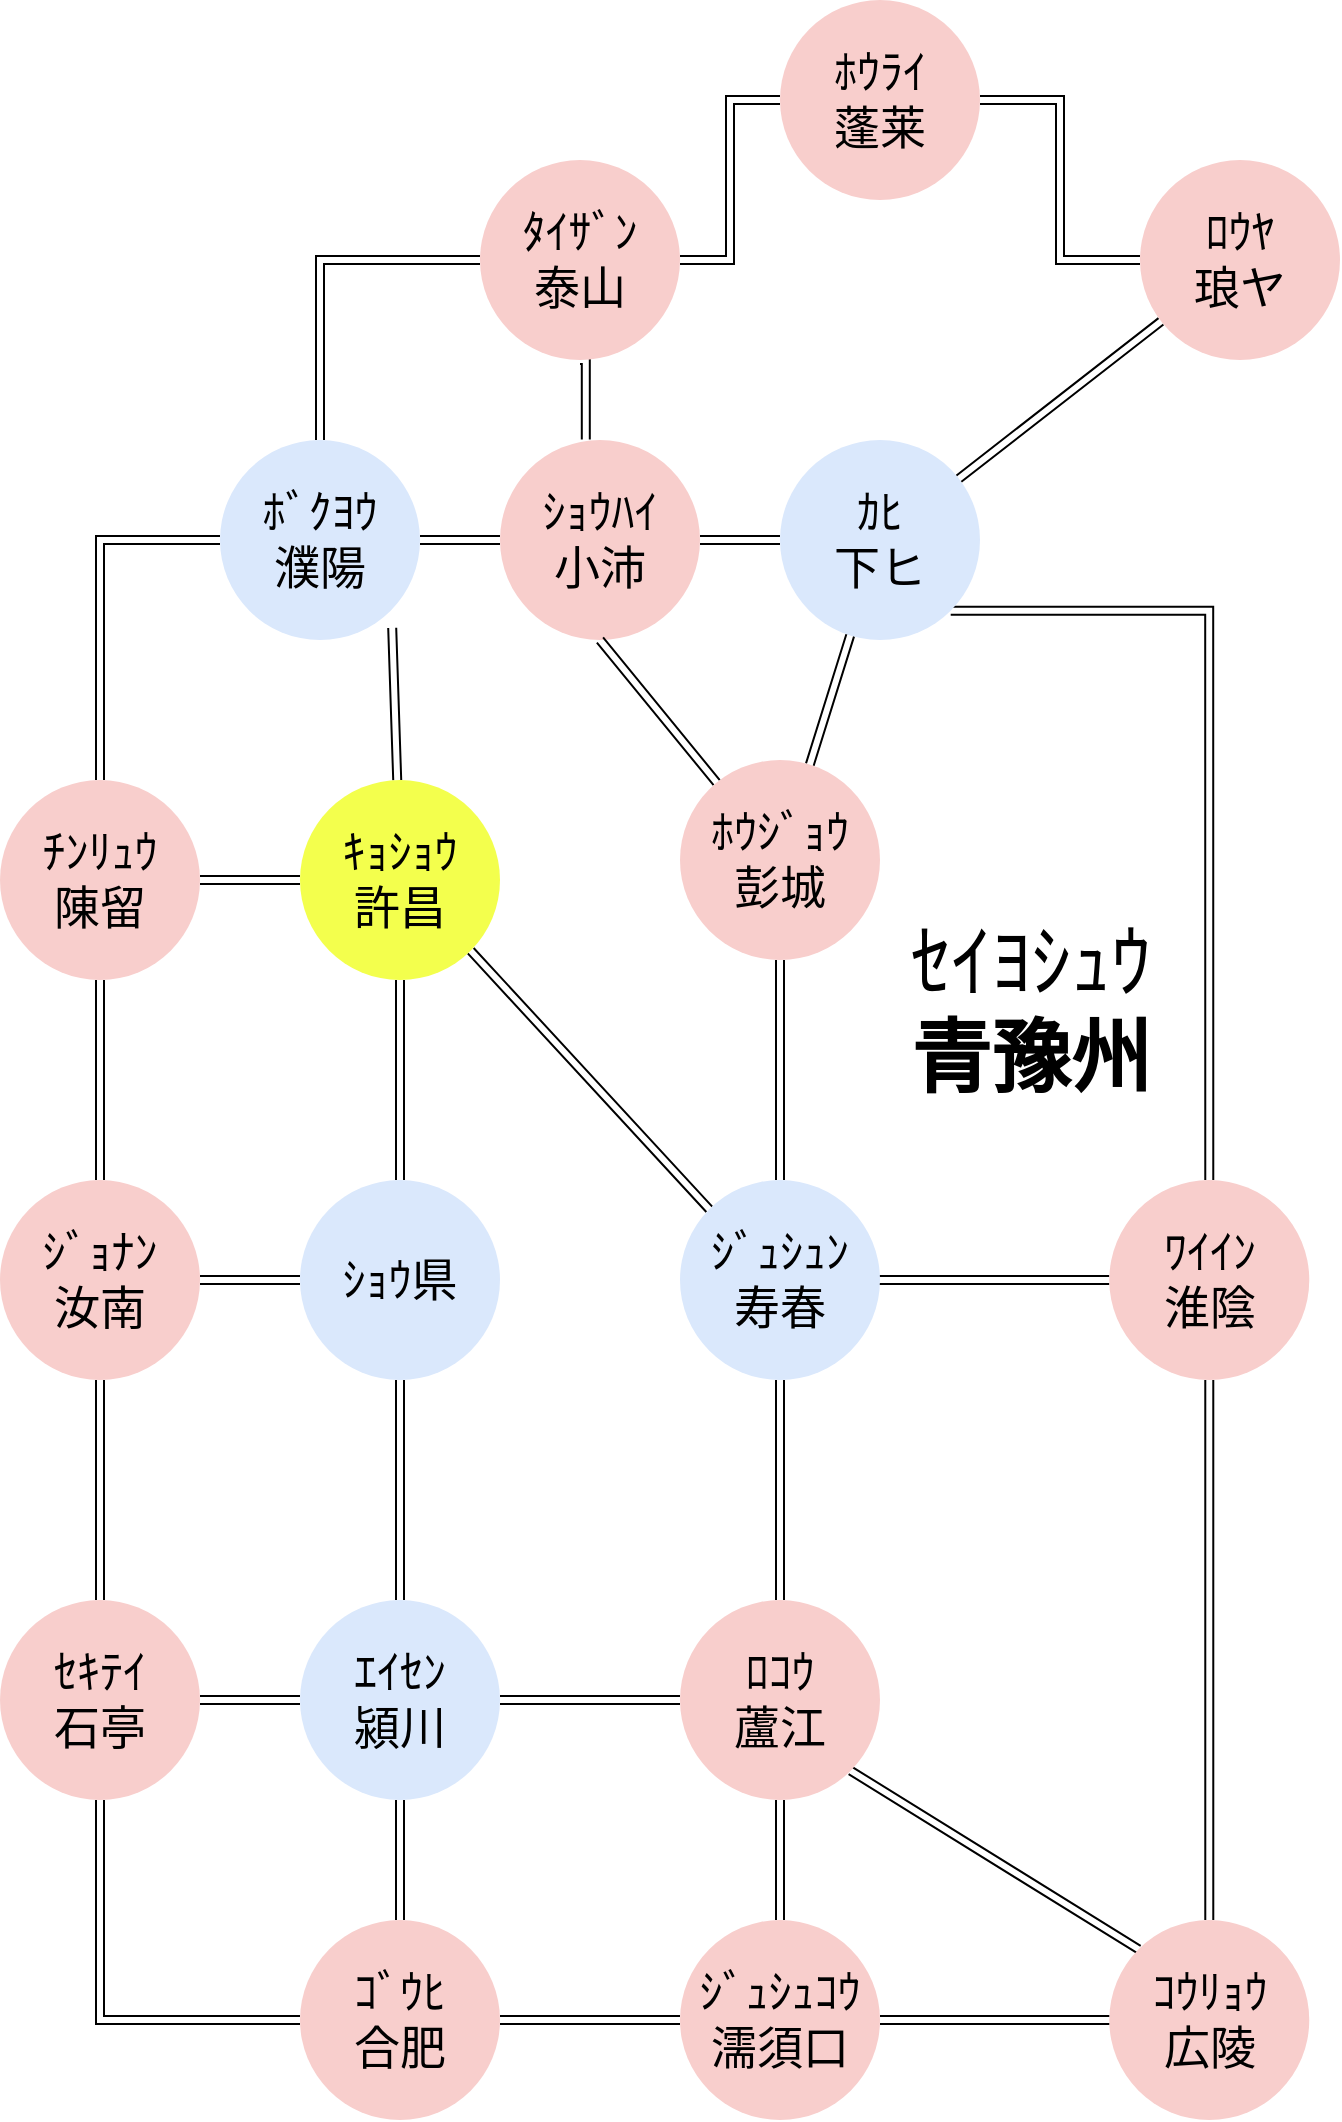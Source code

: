 <mxfile version="15.5.5"><diagram id="FrtqFYCzceBzHz2aMpZz" name="Page-1"><mxGraphModel dx="1924" dy="1024" grid="1" gridSize="10" guides="1" tooltips="1" connect="1" arrows="1" fold="1" page="1" pageScale="1" pageWidth="3300" pageHeight="2339" math="0" shadow="0"><root><mxCell id="0"/><mxCell id="1" parent="0"/><mxCell id="JxbpR_se53YQRVuQbODm-62" value="&lt;font&gt;ｾｲﾖｼｭｳ&lt;br style=&quot;font-size: 40px&quot;&gt;&lt;b&gt;青豫州&lt;/b&gt;&lt;/font&gt;" style="text;html=1;align=center;verticalAlign=middle;resizable=0;points=[];autosize=1;strokeColor=none;fillColor=none;fontSize=40;horizontal=1;fontFamily=Georgia;" vertex="1" parent="1"><mxGeometry x="2360" y="730" width="110" height="130" as="geometry"/></mxCell><mxCell id="JxbpR_se53YQRVuQbODm-63" style="shape=link;rounded=0;orthogonalLoop=1;jettySize=auto;html=1;entryX=0.861;entryY=0.939;entryDx=0;entryDy=0;entryPerimeter=0;" edge="1" parent="1" source="JxbpR_se53YQRVuQbODm-66" target="JxbpR_se53YQRVuQbODm-79"><mxGeometry relative="1" as="geometry"/></mxCell><mxCell id="JxbpR_se53YQRVuQbODm-65" style="shape=link;rounded=0;orthogonalLoop=1;jettySize=auto;html=1;exitX=1;exitY=1;exitDx=0;exitDy=0;entryX=0;entryY=0;entryDx=0;entryDy=0;" edge="1" parent="1" source="JxbpR_se53YQRVuQbODm-66" target="JxbpR_se53YQRVuQbODm-82"><mxGeometry relative="1" as="geometry"/></mxCell><mxCell id="JxbpR_se53YQRVuQbODm-68" value="" style="edgeStyle=orthogonalEdgeStyle;shape=link;rounded=0;orthogonalLoop=1;jettySize=auto;html=1;" edge="1" parent="1" source="JxbpR_se53YQRVuQbODm-70" target="JxbpR_se53YQRVuQbODm-98"><mxGeometry relative="1" as="geometry"/></mxCell><mxCell id="JxbpR_se53YQRVuQbODm-129" style="edgeStyle=orthogonalEdgeStyle;shape=link;rounded=0;orthogonalLoop=1;jettySize=auto;html=1;exitX=1;exitY=1;exitDx=0;exitDy=0;entryX=0.5;entryY=0;entryDx=0;entryDy=0;" edge="1" parent="1" source="JxbpR_se53YQRVuQbODm-70" target="JxbpR_se53YQRVuQbODm-89"><mxGeometry relative="1" as="geometry"/></mxCell><mxCell id="JxbpR_se53YQRVuQbODm-70" value="ｶﾋ&lt;br&gt;下ヒ" style="ellipse;whiteSpace=wrap;html=1;aspect=fixed;fillColor=#dae8fc;strokeColor=none;fontSize=23;fontStyle=0;sketch=0;shadow=0;" vertex="1" parent="1"><mxGeometry x="2290" y="510" width="100" height="100" as="geometry"/></mxCell><mxCell id="JxbpR_se53YQRVuQbODm-71" value="" style="shape=link;rounded=0;orthogonalLoop=1;jettySize=auto;html=1;" edge="1" parent="1" source="JxbpR_se53YQRVuQbODm-72" target="JxbpR_se53YQRVuQbODm-70"><mxGeometry relative="1" as="geometry"/></mxCell><mxCell id="JxbpR_se53YQRVuQbODm-72" value="ﾛｳﾔ&lt;br&gt;琅ヤ" style="ellipse;whiteSpace=wrap;html=1;aspect=fixed;fillColor=#f8cecc;strokeColor=none;fontSize=23;fontStyle=0;sketch=0;shadow=0;" vertex="1" parent="1"><mxGeometry x="2470" y="370" width="100" height="100" as="geometry"/></mxCell><mxCell id="JxbpR_se53YQRVuQbODm-74" value="" style="edgeStyle=orthogonalEdgeStyle;shape=link;rounded=0;orthogonalLoop=1;jettySize=auto;html=1;" edge="1" parent="1" source="JxbpR_se53YQRVuQbODm-76" target="JxbpR_se53YQRVuQbODm-107"><mxGeometry relative="1" as="geometry"/></mxCell><mxCell id="JxbpR_se53YQRVuQbODm-75" style="edgeStyle=orthogonalEdgeStyle;shape=link;rounded=0;orthogonalLoop=1;jettySize=auto;html=1;" edge="1" parent="1" source="JxbpR_se53YQRVuQbODm-76" target="JxbpR_se53YQRVuQbODm-94"><mxGeometry relative="1" as="geometry"/></mxCell><mxCell id="JxbpR_se53YQRVuQbODm-124" style="edgeStyle=orthogonalEdgeStyle;shape=link;rounded=0;orthogonalLoop=1;jettySize=auto;html=1;entryX=0.5;entryY=1;entryDx=0;entryDy=0;" edge="1" parent="1" source="JxbpR_se53YQRVuQbODm-76" target="JxbpR_se53YQRVuQbODm-80"><mxGeometry relative="1" as="geometry"/></mxCell><mxCell id="JxbpR_se53YQRVuQbODm-76" value="ｴｲｾﾝ&lt;br&gt;潁川" style="ellipse;whiteSpace=wrap;html=1;aspect=fixed;fillColor=#dae8fc;strokeColor=none;fontSize=23;fontStyle=0;sketch=0;shadow=0;" vertex="1" parent="1"><mxGeometry x="2050" y="1090" width="100" height="100" as="geometry"/></mxCell><mxCell id="JxbpR_se53YQRVuQbODm-77" value="" style="edgeStyle=orthogonalEdgeStyle;shape=link;rounded=0;orthogonalLoop=1;jettySize=auto;html=1;" edge="1" parent="1" source="JxbpR_se53YQRVuQbODm-79" target="JxbpR_se53YQRVuQbODm-98"><mxGeometry relative="1" as="geometry"/></mxCell><mxCell id="JxbpR_se53YQRVuQbODm-78" style="edgeStyle=orthogonalEdgeStyle;shape=link;rounded=0;orthogonalLoop=1;jettySize=auto;html=1;" edge="1" parent="1" source="JxbpR_se53YQRVuQbODm-79" target="JxbpR_se53YQRVuQbODm-112"><mxGeometry relative="1" as="geometry"/></mxCell><mxCell id="JxbpR_se53YQRVuQbODm-79" value="ﾎﾞｸﾖｳ&lt;br&gt;濮陽" style="ellipse;whiteSpace=wrap;html=1;aspect=fixed;fillColor=#dae8fc;strokeColor=none;fontSize=23;fontStyle=0;sketch=0;shadow=0;" vertex="1" parent="1"><mxGeometry x="2010" y="510" width="100" height="100" as="geometry"/></mxCell><mxCell id="JxbpR_se53YQRVuQbODm-120" style="edgeStyle=orthogonalEdgeStyle;shape=link;rounded=0;orthogonalLoop=1;jettySize=auto;html=1;" edge="1" parent="1" source="JxbpR_se53YQRVuQbODm-80" target="JxbpR_se53YQRVuQbODm-66"><mxGeometry relative="1" as="geometry"/></mxCell><mxCell id="JxbpR_se53YQRVuQbODm-80" value="ｼｮｳ県" style="ellipse;whiteSpace=wrap;html=1;aspect=fixed;fillColor=#dae8fc;strokeColor=none;fontSize=23;fontStyle=0;sketch=0;shadow=0;" vertex="1" parent="1"><mxGeometry x="2050" y="880" width="100" height="100" as="geometry"/></mxCell><mxCell id="JxbpR_se53YQRVuQbODm-128" style="edgeStyle=none;shape=link;rounded=0;orthogonalLoop=1;jettySize=auto;html=1;entryX=0;entryY=0.5;entryDx=0;entryDy=0;" edge="1" parent="1" target="JxbpR_se53YQRVuQbODm-89"><mxGeometry relative="1" as="geometry"><mxPoint x="2264.64" y="930" as="sourcePoint"/></mxGeometry></mxCell><mxCell id="JxbpR_se53YQRVuQbODm-82" value="ｼﾞｭｼｭﾝ&lt;br&gt;寿春" style="ellipse;whiteSpace=wrap;html=1;aspect=fixed;fillColor=#dae8fc;strokeColor=none;fontSize=23;fontStyle=0;sketch=0;shadow=0;" vertex="1" parent="1"><mxGeometry x="2240" y="880" width="100" height="100" as="geometry"/></mxCell><mxCell id="JxbpR_se53YQRVuQbODm-83" value="" style="edgeStyle=orthogonalEdgeStyle;rounded=0;orthogonalLoop=1;jettySize=auto;html=1;shape=link;" edge="1" parent="1" source="JxbpR_se53YQRVuQbODm-85" target="JxbpR_se53YQRVuQbODm-72"><mxGeometry relative="1" as="geometry"/></mxCell><mxCell id="JxbpR_se53YQRVuQbODm-84" value="" style="edgeStyle=orthogonalEdgeStyle;shape=link;rounded=0;orthogonalLoop=1;jettySize=auto;html=1;" edge="1" parent="1" source="JxbpR_se53YQRVuQbODm-85" target="JxbpR_se53YQRVuQbODm-101"><mxGeometry relative="1" as="geometry"/></mxCell><mxCell id="JxbpR_se53YQRVuQbODm-85" value="ﾎｳﾗｲ&lt;br&gt;蓬莱" style="ellipse;whiteSpace=wrap;html=1;aspect=fixed;fillColor=#f8cecc;strokeColor=none;fontSize=23;fontStyle=0;sketch=0;shadow=0;" vertex="1" parent="1"><mxGeometry x="2290" y="290" width="100" height="100" as="geometry"/></mxCell><mxCell id="JxbpR_se53YQRVuQbODm-86" style="shape=link;rounded=0;orthogonalLoop=1;jettySize=auto;html=1;exitX=0;exitY=0;exitDx=0;exitDy=0;entryX=1;entryY=1;entryDx=0;entryDy=0;" edge="1" parent="1" source="JxbpR_se53YQRVuQbODm-87" target="JxbpR_se53YQRVuQbODm-94"><mxGeometry relative="1" as="geometry"/></mxCell><mxCell id="JxbpR_se53YQRVuQbODm-127" style="edgeStyle=none;shape=link;rounded=0;orthogonalLoop=1;jettySize=auto;html=1;entryX=0.5;entryY=1;entryDx=0;entryDy=0;" edge="1" parent="1" source="JxbpR_se53YQRVuQbODm-87" target="JxbpR_se53YQRVuQbODm-89"><mxGeometry relative="1" as="geometry"/></mxCell><mxCell id="JxbpR_se53YQRVuQbODm-87" value="ｺｳﾘｮｳ&lt;br&gt;広陵" style="ellipse;whiteSpace=wrap;html=1;aspect=fixed;fillColor=#f8cecc;strokeColor=none;fontSize=23;fontStyle=0;sketch=0;shadow=0;" vertex="1" parent="1"><mxGeometry x="2454.64" y="1250" width="100" height="100" as="geometry"/></mxCell><mxCell id="JxbpR_se53YQRVuQbODm-89" value="ﾜｲｲﾝ&lt;br&gt;淮陰" style="ellipse;whiteSpace=wrap;html=1;aspect=fixed;fillColor=#f8cecc;strokeColor=none;fontSize=23;fontStyle=0;sketch=0;shadow=0;" vertex="1" parent="1"><mxGeometry x="2454.64" y="880" width="100" height="100" as="geometry"/></mxCell><mxCell id="JxbpR_se53YQRVuQbODm-90" style="edgeStyle=orthogonalEdgeStyle;shape=link;rounded=0;orthogonalLoop=1;jettySize=auto;html=1;entryX=0;entryY=0.5;entryDx=0;entryDy=0;" edge="1" parent="1" source="JxbpR_se53YQRVuQbODm-92" target="JxbpR_se53YQRVuQbODm-87"><mxGeometry relative="1" as="geometry"/></mxCell><mxCell id="JxbpR_se53YQRVuQbODm-131" style="edgeStyle=orthogonalEdgeStyle;shape=link;rounded=0;orthogonalLoop=1;jettySize=auto;html=1;entryX=0.5;entryY=1;entryDx=0;entryDy=0;" edge="1" parent="1" source="JxbpR_se53YQRVuQbODm-92" target="JxbpR_se53YQRVuQbODm-94"><mxGeometry relative="1" as="geometry"/></mxCell><mxCell id="JxbpR_se53YQRVuQbODm-92" value="ｼﾞｭｼｭｺｳ&lt;br&gt;濡須口" style="ellipse;whiteSpace=wrap;html=1;aspect=fixed;fillColor=#f8cecc;strokeColor=none;fontSize=23;fontStyle=0;sketch=0;shadow=0;" vertex="1" parent="1"><mxGeometry x="2240" y="1250" width="100" height="100" as="geometry"/></mxCell><mxCell id="JxbpR_se53YQRVuQbODm-130" style="edgeStyle=orthogonalEdgeStyle;shape=link;rounded=0;orthogonalLoop=1;jettySize=auto;html=1;entryX=0.5;entryY=1;entryDx=0;entryDy=0;" edge="1" parent="1" source="JxbpR_se53YQRVuQbODm-94" target="JxbpR_se53YQRVuQbODm-82"><mxGeometry relative="1" as="geometry"/></mxCell><mxCell id="JxbpR_se53YQRVuQbODm-94" value="ﾛｺｳ&lt;br&gt;蘆江" style="ellipse;whiteSpace=wrap;html=1;aspect=fixed;fillColor=#f8cecc;strokeColor=none;fontSize=23;fontStyle=0;sketch=0;shadow=0;" vertex="1" parent="1"><mxGeometry x="2240" y="1090" width="100" height="100" as="geometry"/></mxCell><mxCell id="JxbpR_se53YQRVuQbODm-95" style="edgeStyle=orthogonalEdgeStyle;shape=link;rounded=0;orthogonalLoop=1;jettySize=auto;html=1;entryX=0.5;entryY=0;entryDx=0;entryDy=0;" edge="1" parent="1" source="JxbpR_se53YQRVuQbODm-96" target="JxbpR_se53YQRVuQbODm-82"><mxGeometry relative="1" as="geometry"/></mxCell><mxCell id="JxbpR_se53YQRVuQbODm-98" value="ｼｮｳﾊｲ&lt;br&gt;小沛" style="ellipse;whiteSpace=wrap;html=1;aspect=fixed;fillColor=#f8cecc;strokeColor=none;fontSize=23;fontStyle=0;sketch=0;shadow=0;" vertex="1" parent="1"><mxGeometry x="2150" y="510" width="100" height="100" as="geometry"/></mxCell><mxCell id="JxbpR_se53YQRVuQbODm-99" value="" style="edgeStyle=orthogonalEdgeStyle;shape=link;rounded=0;orthogonalLoop=1;jettySize=auto;html=1;" edge="1" parent="1" source="JxbpR_se53YQRVuQbODm-101" target="JxbpR_se53YQRVuQbODm-79"><mxGeometry relative="1" as="geometry"><Array as="points"><mxPoint x="2060" y="420"/></Array></mxGeometry></mxCell><mxCell id="JxbpR_se53YQRVuQbODm-113" style="edgeStyle=orthogonalEdgeStyle;rounded=0;orthogonalLoop=1;jettySize=auto;html=1;exitX=0.5;exitY=1;exitDx=0;exitDy=0;entryX=0.429;entryY=-0.003;entryDx=0;entryDy=0;entryPerimeter=0;shape=link;" edge="1" parent="1" source="JxbpR_se53YQRVuQbODm-101" target="JxbpR_se53YQRVuQbODm-98"><mxGeometry relative="1" as="geometry"/></mxCell><mxCell id="JxbpR_se53YQRVuQbODm-101" value="ﾀｲｻﾞﾝ&lt;br&gt;泰山" style="ellipse;whiteSpace=wrap;html=1;aspect=fixed;fillColor=#f8cecc;strokeColor=none;fontSize=23;fontStyle=0;sketch=0;shadow=0;" vertex="1" parent="1"><mxGeometry x="2140" y="370" width="100" height="100" as="geometry"/></mxCell><mxCell id="JxbpR_se53YQRVuQbODm-102" style="edgeStyle=orthogonalEdgeStyle;shape=link;rounded=0;orthogonalLoop=1;jettySize=auto;html=1;" edge="1" parent="1" source="JxbpR_se53YQRVuQbODm-104" target="JxbpR_se53YQRVuQbODm-92"><mxGeometry relative="1" as="geometry"/></mxCell><mxCell id="JxbpR_se53YQRVuQbODm-123" style="edgeStyle=orthogonalEdgeStyle;shape=link;rounded=0;orthogonalLoop=1;jettySize=auto;html=1;entryX=0.5;entryY=1;entryDx=0;entryDy=0;" edge="1" parent="1" source="JxbpR_se53YQRVuQbODm-104" target="JxbpR_se53YQRVuQbODm-76"><mxGeometry relative="1" as="geometry"/></mxCell><mxCell id="JxbpR_se53YQRVuQbODm-104" value="ｺﾞｳﾋ&lt;br&gt;合肥" style="ellipse;whiteSpace=wrap;html=1;aspect=fixed;fillColor=#f8cecc;strokeColor=none;fontSize=23;fontStyle=0;sketch=0;shadow=0;" vertex="1" parent="1"><mxGeometry x="2050" y="1250" width="100" height="100" as="geometry"/></mxCell><mxCell id="JxbpR_se53YQRVuQbODm-106" style="edgeStyle=orthogonalEdgeStyle;shape=link;rounded=0;orthogonalLoop=1;jettySize=auto;html=1;entryX=0;entryY=0.5;entryDx=0;entryDy=0;" edge="1" parent="1" source="JxbpR_se53YQRVuQbODm-107" target="JxbpR_se53YQRVuQbODm-104"><mxGeometry relative="1" as="geometry"><Array as="points"><mxPoint x="1950" y="1300"/></Array></mxGeometry></mxCell><mxCell id="JxbpR_se53YQRVuQbODm-122" style="edgeStyle=orthogonalEdgeStyle;shape=link;rounded=0;orthogonalLoop=1;jettySize=auto;html=1;entryX=0.5;entryY=1;entryDx=0;entryDy=0;" edge="1" parent="1" source="JxbpR_se53YQRVuQbODm-107" target="JxbpR_se53YQRVuQbODm-109"><mxGeometry relative="1" as="geometry"/></mxCell><mxCell id="JxbpR_se53YQRVuQbODm-107" value="ｾｷﾃｲ&lt;br&gt;石亭" style="ellipse;whiteSpace=wrap;html=1;aspect=fixed;fillColor=#f8cecc;strokeColor=none;fontSize=23;fontStyle=0;sketch=0;shadow=0;" vertex="1" parent="1"><mxGeometry x="1900" y="1090" width="100" height="100" as="geometry"/></mxCell><mxCell id="JxbpR_se53YQRVuQbODm-108" style="edgeStyle=orthogonalEdgeStyle;shape=link;rounded=0;orthogonalLoop=1;jettySize=auto;html=1;entryX=0;entryY=0.5;entryDx=0;entryDy=0;" edge="1" parent="1" source="JxbpR_se53YQRVuQbODm-109" target="JxbpR_se53YQRVuQbODm-80"><mxGeometry relative="1" as="geometry"/></mxCell><mxCell id="JxbpR_se53YQRVuQbODm-121" style="edgeStyle=orthogonalEdgeStyle;shape=link;rounded=0;orthogonalLoop=1;jettySize=auto;html=1;" edge="1" parent="1" source="JxbpR_se53YQRVuQbODm-109" target="JxbpR_se53YQRVuQbODm-112"><mxGeometry relative="1" as="geometry"/></mxCell><mxCell id="JxbpR_se53YQRVuQbODm-109" value="ｼﾞｮﾅﾝ&lt;br&gt;汝南" style="ellipse;whiteSpace=wrap;html=1;aspect=fixed;fillColor=#f8cecc;strokeColor=none;fontSize=23;fontStyle=0;sketch=0;shadow=0;" vertex="1" parent="1"><mxGeometry x="1900" y="880" width="100" height="100" as="geometry"/></mxCell><mxCell id="JxbpR_se53YQRVuQbODm-110" style="edgeStyle=orthogonalEdgeStyle;shape=link;rounded=0;orthogonalLoop=1;jettySize=auto;html=1;entryX=0;entryY=0.5;entryDx=0;entryDy=0;" edge="1" parent="1" source="JxbpR_se53YQRVuQbODm-112" target="JxbpR_se53YQRVuQbODm-66"><mxGeometry relative="1" as="geometry"/></mxCell><mxCell id="JxbpR_se53YQRVuQbODm-112" value="ﾁﾝﾘｭｳ&lt;br&gt;陳留" style="ellipse;whiteSpace=wrap;html=1;aspect=fixed;fillColor=#f8cecc;strokeColor=none;fontSize=23;fontStyle=0;sketch=0;shadow=0;" vertex="1" parent="1"><mxGeometry x="1900" y="680" width="100" height="100" as="geometry"/></mxCell><mxCell id="JxbpR_se53YQRVuQbODm-66" value="ｷｮｼｮｳ&lt;br&gt;許昌" style="ellipse;whiteSpace=wrap;html=1;aspect=fixed;fillColor=#F3FF4D;strokeColor=none;fontSize=23;fontStyle=0;strokeWidth=1;shadow=0;sketch=0;" vertex="1" parent="1"><mxGeometry x="2050" y="680" width="100" height="100" as="geometry"/></mxCell><mxCell id="JxbpR_se53YQRVuQbODm-114" value="" style="edgeStyle=orthogonalEdgeStyle;shape=link;rounded=0;orthogonalLoop=1;jettySize=auto;html=1;endArrow=none;" edge="1" parent="1" source="JxbpR_se53YQRVuQbODm-112" target="JxbpR_se53YQRVuQbODm-66"><mxGeometry relative="1" as="geometry"><mxPoint x="2000" y="730.0" as="sourcePoint"/><mxPoint x="2180" y="990" as="targetPoint"/><Array as="points"/></mxGeometry></mxCell><mxCell id="JxbpR_se53YQRVuQbODm-118" value="" style="shape=link;rounded=0;orthogonalLoop=1;jettySize=auto;html=1;" edge="1" parent="1" source="JxbpR_se53YQRVuQbODm-96" target="JxbpR_se53YQRVuQbODm-70"><mxGeometry relative="1" as="geometry"/></mxCell><mxCell id="JxbpR_se53YQRVuQbODm-119" style="shape=link;rounded=0;orthogonalLoop=1;jettySize=auto;html=1;entryX=0.5;entryY=1;entryDx=0;entryDy=0;" edge="1" parent="1" source="JxbpR_se53YQRVuQbODm-96" target="JxbpR_se53YQRVuQbODm-98"><mxGeometry relative="1" as="geometry"/></mxCell><mxCell id="JxbpR_se53YQRVuQbODm-96" value="ﾎｳｼﾞｮｳ&lt;br&gt;彭城" style="ellipse;whiteSpace=wrap;html=1;aspect=fixed;fillColor=#f8cecc;strokeColor=none;fontSize=23;fontStyle=0;sketch=0;shadow=0;" vertex="1" parent="1"><mxGeometry x="2240" y="670" width="100" height="100" as="geometry"/></mxCell></root></mxGraphModel></diagram></mxfile>
